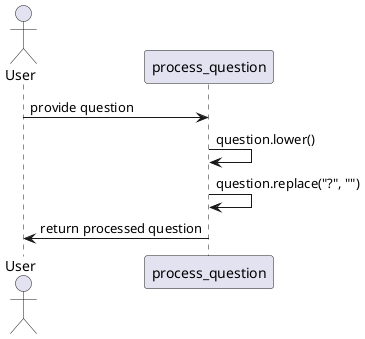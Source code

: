 @startuml
actor User
participant process_question

User -> process_question: provide question
process_question -> process_question: question.lower()
process_question -> process_question: question.replace("?", "")
process_question -> User: return processed question
@enduml
